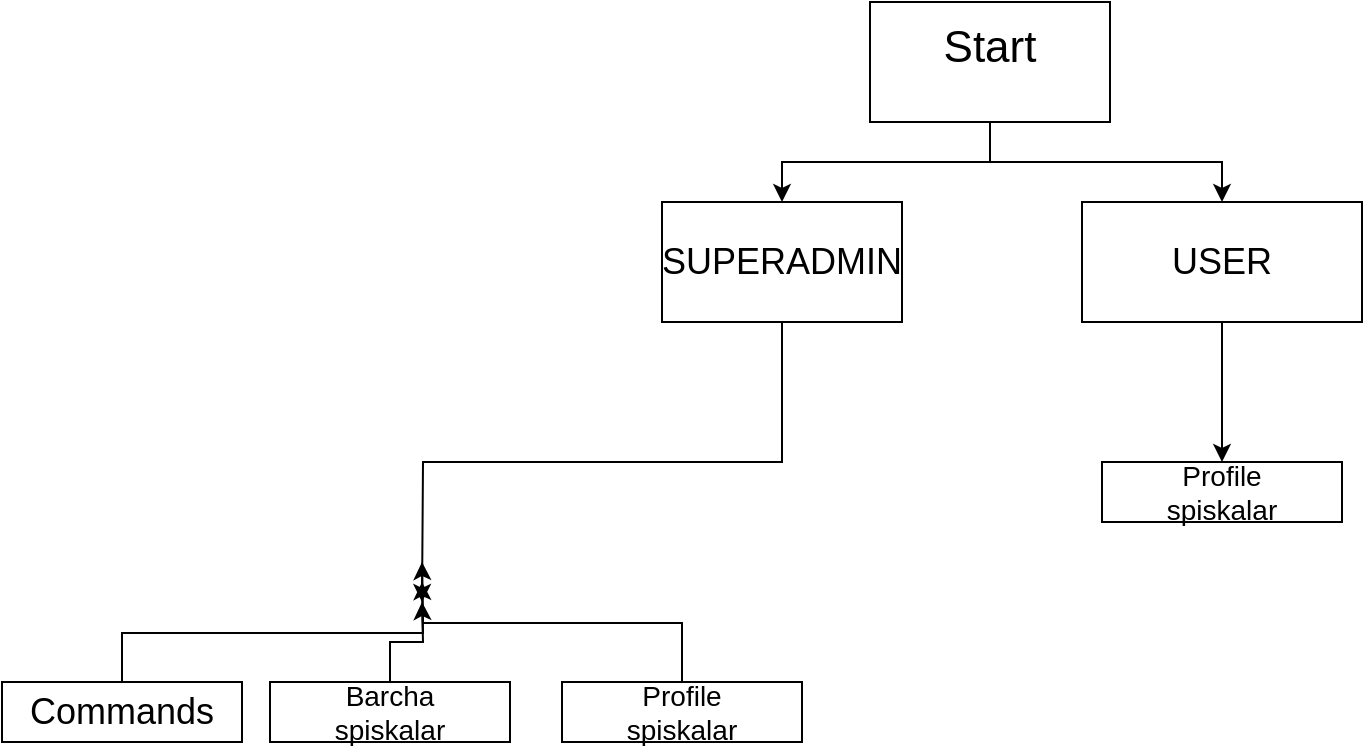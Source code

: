 <mxfile version="28.1.2">
  <diagram name="Page-1" id="Qam7nDXQRzvPjK-rQr3b">
    <mxGraphModel dx="1803" dy="671" grid="1" gridSize="10" guides="1" tooltips="1" connect="1" arrows="1" fold="1" page="1" pageScale="1" pageWidth="827" pageHeight="1169" math="0" shadow="0">
      <root>
        <mxCell id="0" />
        <mxCell id="1" parent="0" />
        <mxCell id="sAuoSrtStjOteJpBVHAH-24" style="edgeStyle=orthogonalEdgeStyle;rounded=0;orthogonalLoop=1;jettySize=auto;html=1;exitX=0.5;exitY=1;exitDx=0;exitDy=0;entryX=0.5;entryY=0;entryDx=0;entryDy=0;" parent="1" source="sAuoSrtStjOteJpBVHAH-1" target="sAuoSrtStjOteJpBVHAH-18" edge="1">
          <mxGeometry relative="1" as="geometry" />
        </mxCell>
        <mxCell id="sAuoSrtStjOteJpBVHAH-25" style="edgeStyle=orthogonalEdgeStyle;rounded=0;orthogonalLoop=1;jettySize=auto;html=1;exitX=0.5;exitY=1;exitDx=0;exitDy=0;entryX=0.5;entryY=0;entryDx=0;entryDy=0;" parent="1" source="sAuoSrtStjOteJpBVHAH-1" target="sAuoSrtStjOteJpBVHAH-19" edge="1">
          <mxGeometry relative="1" as="geometry" />
        </mxCell>
        <mxCell id="sAuoSrtStjOteJpBVHAH-1" value="" style="rounded=0;whiteSpace=wrap;html=1;" parent="1" vertex="1">
          <mxGeometry x="354" y="70" width="120" height="60" as="geometry" />
        </mxCell>
        <mxCell id="sAuoSrtStjOteJpBVHAH-2" value="&lt;font style=&quot;font-size: 22px;&quot;&gt;Start&lt;/font&gt;&lt;div&gt;&lt;br&gt;&lt;/div&gt;" style="text;html=1;align=center;verticalAlign=middle;whiteSpace=wrap;rounded=0;strokeWidth=5;" parent="1" vertex="1">
          <mxGeometry x="391" y="87.5" width="46" height="25" as="geometry" />
        </mxCell>
        <mxCell id="sAuoSrtStjOteJpBVHAH-5" value="" style="rounded=0;whiteSpace=wrap;html=1;" parent="1" vertex="1">
          <mxGeometry x="-80" y="410" width="120" height="30" as="geometry" />
        </mxCell>
        <mxCell id="cHO8TTOuCeY-YBmQr8AG-4" style="edgeStyle=orthogonalEdgeStyle;rounded=0;orthogonalLoop=1;jettySize=auto;html=1;exitX=0.5;exitY=0;exitDx=0;exitDy=0;" edge="1" parent="1" source="sAuoSrtStjOteJpBVHAH-8">
          <mxGeometry relative="1" as="geometry">
            <mxPoint x="130" y="360" as="targetPoint" />
          </mxGeometry>
        </mxCell>
        <mxCell id="sAuoSrtStjOteJpBVHAH-8" value="&lt;font style=&quot;font-size: 18px;&quot;&gt;Commands&lt;/font&gt;" style="text;html=1;align=center;verticalAlign=middle;whiteSpace=wrap;rounded=0;" parent="1" vertex="1">
          <mxGeometry x="-50" y="410" width="60" height="30" as="geometry" />
        </mxCell>
        <mxCell id="sAuoSrtStjOteJpBVHAH-10" value="" style="rounded=0;whiteSpace=wrap;html=1;" parent="1" vertex="1">
          <mxGeometry x="54" y="410" width="120" height="30" as="geometry" />
        </mxCell>
        <mxCell id="cHO8TTOuCeY-YBmQr8AG-2" style="edgeStyle=orthogonalEdgeStyle;rounded=0;orthogonalLoop=1;jettySize=auto;html=1;exitX=0.5;exitY=0;exitDx=0;exitDy=0;" edge="1" parent="1" source="sAuoSrtStjOteJpBVHAH-14">
          <mxGeometry relative="1" as="geometry">
            <mxPoint x="130" y="370" as="targetPoint" />
          </mxGeometry>
        </mxCell>
        <mxCell id="sAuoSrtStjOteJpBVHAH-14" value="&lt;font style=&quot;font-size: 14px;&quot;&gt;Barcha spiskalar&lt;/font&gt;" style="text;html=1;align=center;verticalAlign=middle;whiteSpace=wrap;rounded=0;" parent="1" vertex="1">
          <mxGeometry x="84" y="410" width="60" height="30" as="geometry" />
        </mxCell>
        <mxCell id="sAuoSrtStjOteJpBVHAH-15" value="" style="rounded=0;whiteSpace=wrap;html=1;" parent="1" vertex="1">
          <mxGeometry x="200" y="410" width="120" height="30" as="geometry" />
        </mxCell>
        <mxCell id="cHO8TTOuCeY-YBmQr8AG-3" style="edgeStyle=orthogonalEdgeStyle;rounded=0;orthogonalLoop=1;jettySize=auto;html=1;exitX=0.5;exitY=0;exitDx=0;exitDy=0;" edge="1" parent="1" source="sAuoSrtStjOteJpBVHAH-16">
          <mxGeometry relative="1" as="geometry">
            <mxPoint x="130" y="350" as="targetPoint" />
          </mxGeometry>
        </mxCell>
        <mxCell id="sAuoSrtStjOteJpBVHAH-16" value="&lt;font style=&quot;font-size: 14px;&quot;&gt;Profile spiskalar&lt;/font&gt;" style="text;html=1;align=center;verticalAlign=middle;whiteSpace=wrap;rounded=0;" parent="1" vertex="1">
          <mxGeometry x="230" y="410" width="60" height="30" as="geometry" />
        </mxCell>
        <mxCell id="sAuoSrtStjOteJpBVHAH-32" style="edgeStyle=orthogonalEdgeStyle;rounded=0;orthogonalLoop=1;jettySize=auto;html=1;exitX=0.5;exitY=1;exitDx=0;exitDy=0;" parent="1" source="sAuoSrtStjOteJpBVHAH-18" edge="1">
          <mxGeometry relative="1" as="geometry">
            <mxPoint x="130" y="370" as="targetPoint" />
          </mxGeometry>
        </mxCell>
        <mxCell id="sAuoSrtStjOteJpBVHAH-18" value="" style="rounded=0;whiteSpace=wrap;html=1;" parent="1" vertex="1">
          <mxGeometry x="250" y="170" width="120" height="60" as="geometry" />
        </mxCell>
        <mxCell id="cHO8TTOuCeY-YBmQr8AG-7" style="edgeStyle=orthogonalEdgeStyle;rounded=0;orthogonalLoop=1;jettySize=auto;html=1;exitX=0.5;exitY=1;exitDx=0;exitDy=0;entryX=0.5;entryY=0;entryDx=0;entryDy=0;" edge="1" parent="1" source="sAuoSrtStjOteJpBVHAH-19" target="cHO8TTOuCeY-YBmQr8AG-6">
          <mxGeometry relative="1" as="geometry" />
        </mxCell>
        <mxCell id="sAuoSrtStjOteJpBVHAH-19" value="" style="rounded=0;whiteSpace=wrap;html=1;" parent="1" vertex="1">
          <mxGeometry x="460" y="170" width="140" height="60" as="geometry" />
        </mxCell>
        <mxCell id="sAuoSrtStjOteJpBVHAH-21" value="&lt;font style=&quot;font-size: 18px;&quot;&gt;USER&lt;/font&gt;" style="text;html=1;align=center;verticalAlign=middle;whiteSpace=wrap;rounded=0;" parent="1" vertex="1">
          <mxGeometry x="500" y="185" width="60" height="30" as="geometry" />
        </mxCell>
        <mxCell id="sAuoSrtStjOteJpBVHAH-22" value="&lt;font style=&quot;font-size: 18px;&quot;&gt;SUPERADMIN&lt;/font&gt;" style="text;html=1;align=center;verticalAlign=middle;whiteSpace=wrap;rounded=0;" parent="1" vertex="1">
          <mxGeometry x="280" y="185" width="60" height="30" as="geometry" />
        </mxCell>
        <mxCell id="cHO8TTOuCeY-YBmQr8AG-5" value="" style="rounded=0;whiteSpace=wrap;html=1;" vertex="1" parent="1">
          <mxGeometry x="470" y="300" width="120" height="30" as="geometry" />
        </mxCell>
        <mxCell id="cHO8TTOuCeY-YBmQr8AG-6" value="&lt;font style=&quot;font-size: 14px;&quot;&gt;Profile spiskalar&lt;/font&gt;" style="text;html=1;align=center;verticalAlign=middle;whiteSpace=wrap;rounded=0;" vertex="1" parent="1">
          <mxGeometry x="500" y="300" width="60" height="30" as="geometry" />
        </mxCell>
      </root>
    </mxGraphModel>
  </diagram>
</mxfile>

